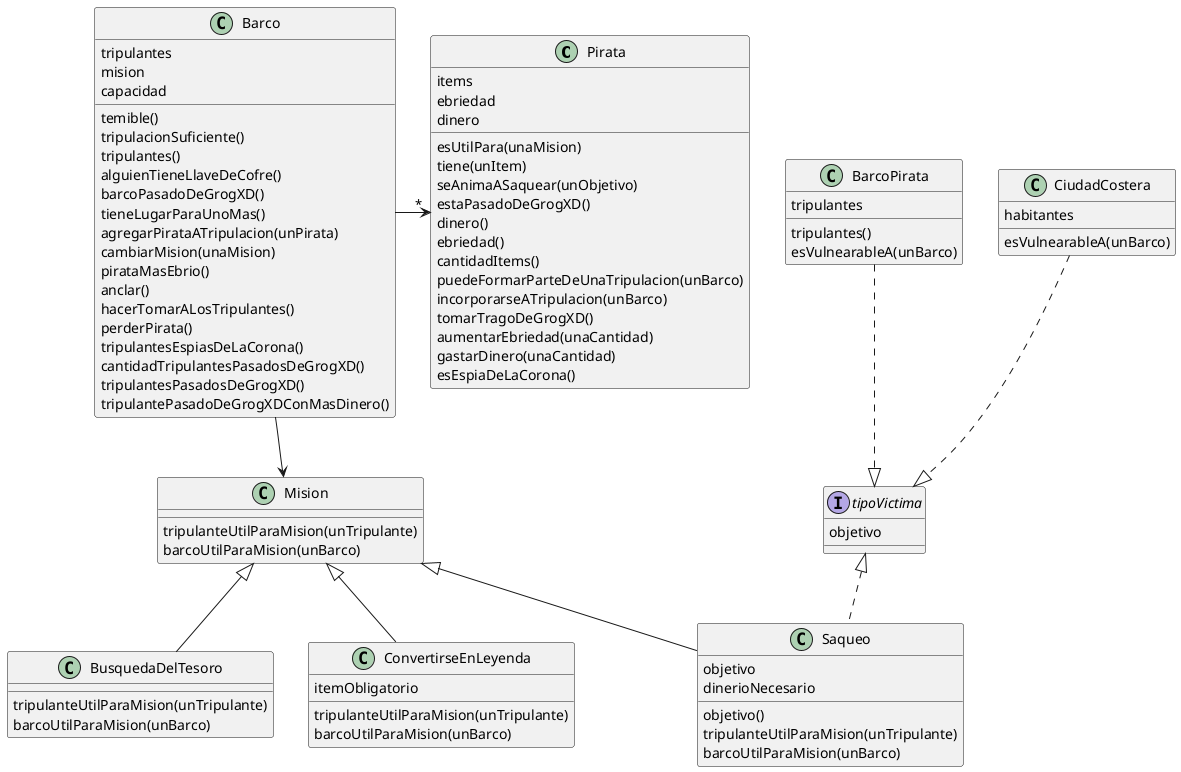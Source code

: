 @startuml
class Pirata{
    items
    ebriedad
    dinero

    esUtilPara(unaMision)
    tiene(unItem)
    seAnimaASaquear(unObjetivo)
    estaPasadoDeGrogXD()
    dinero() 
    ebriedad()
    cantidadItems()
    puedeFormarParteDeUnaTripulacion(unBarco)
    incorporarseATripulacion(unBarco)
    tomarTragoDeGrogXD()
    aumentarEbriedad(unaCantidad)
    gastarDinero(unaCantidad)
    esEspiaDeLaCorona()
}

class Barco{
    tripulantes 
    mision
    capacidad

    temible()
    tripulacionSuficiente()
    tripulantes()
    alguienTieneLlaveDeCofre()
    barcoPasadoDeGrogXD()
    tieneLugarParaUnoMas()
    agregarPirataATripulacion(unPirata)
    cambiarMision(unaMision)
    pirataMasEbrio()
    anclar()
    hacerTomarALosTripulantes()
    perderPirata()
    tripulantesEspiasDeLaCorona()
    cantidadTripulantesPasadosDeGrogXD()
    tripulantesPasadosDeGrogXD()
    tripulantePasadoDeGrogXDConMasDinero()
}

class Mision{
    tripulanteUtilParaMision(unTripulante)
    barcoUtilParaMision(unBarco)
}

class BusquedaDelTesoro extends Mision{
    tripulanteUtilParaMision(unTripulante)
    barcoUtilParaMision(unBarco)
}

class ConvertirseEnLeyenda extends Mision{
    itemObligatorio
    tripulanteUtilParaMision(unTripulante)
    barcoUtilParaMision(unBarco)
}

class Saqueo extends Mision{
    objetivo
    dinerioNecesario

    objetivo()
    tripulanteUtilParaMision(unTripulante)
    barcoUtilParaMision(unBarco)

}

interface tipoVictima{
    objetivo
}

class BarcoPirata{
    tripulantes

    tripulantes()
    esVulnearableA(unBarco)
}

class CiudadCostera{
    habitantes
    esVulnearableA(unBarco)
}

Saqueo .up.|> tipoVictima
BarcoPirata ..|> tipoVictima
CiudadCostera ..|> tipoVictima
Barco -right-> "*" Pirata
Barco --> Mision

@enduml
